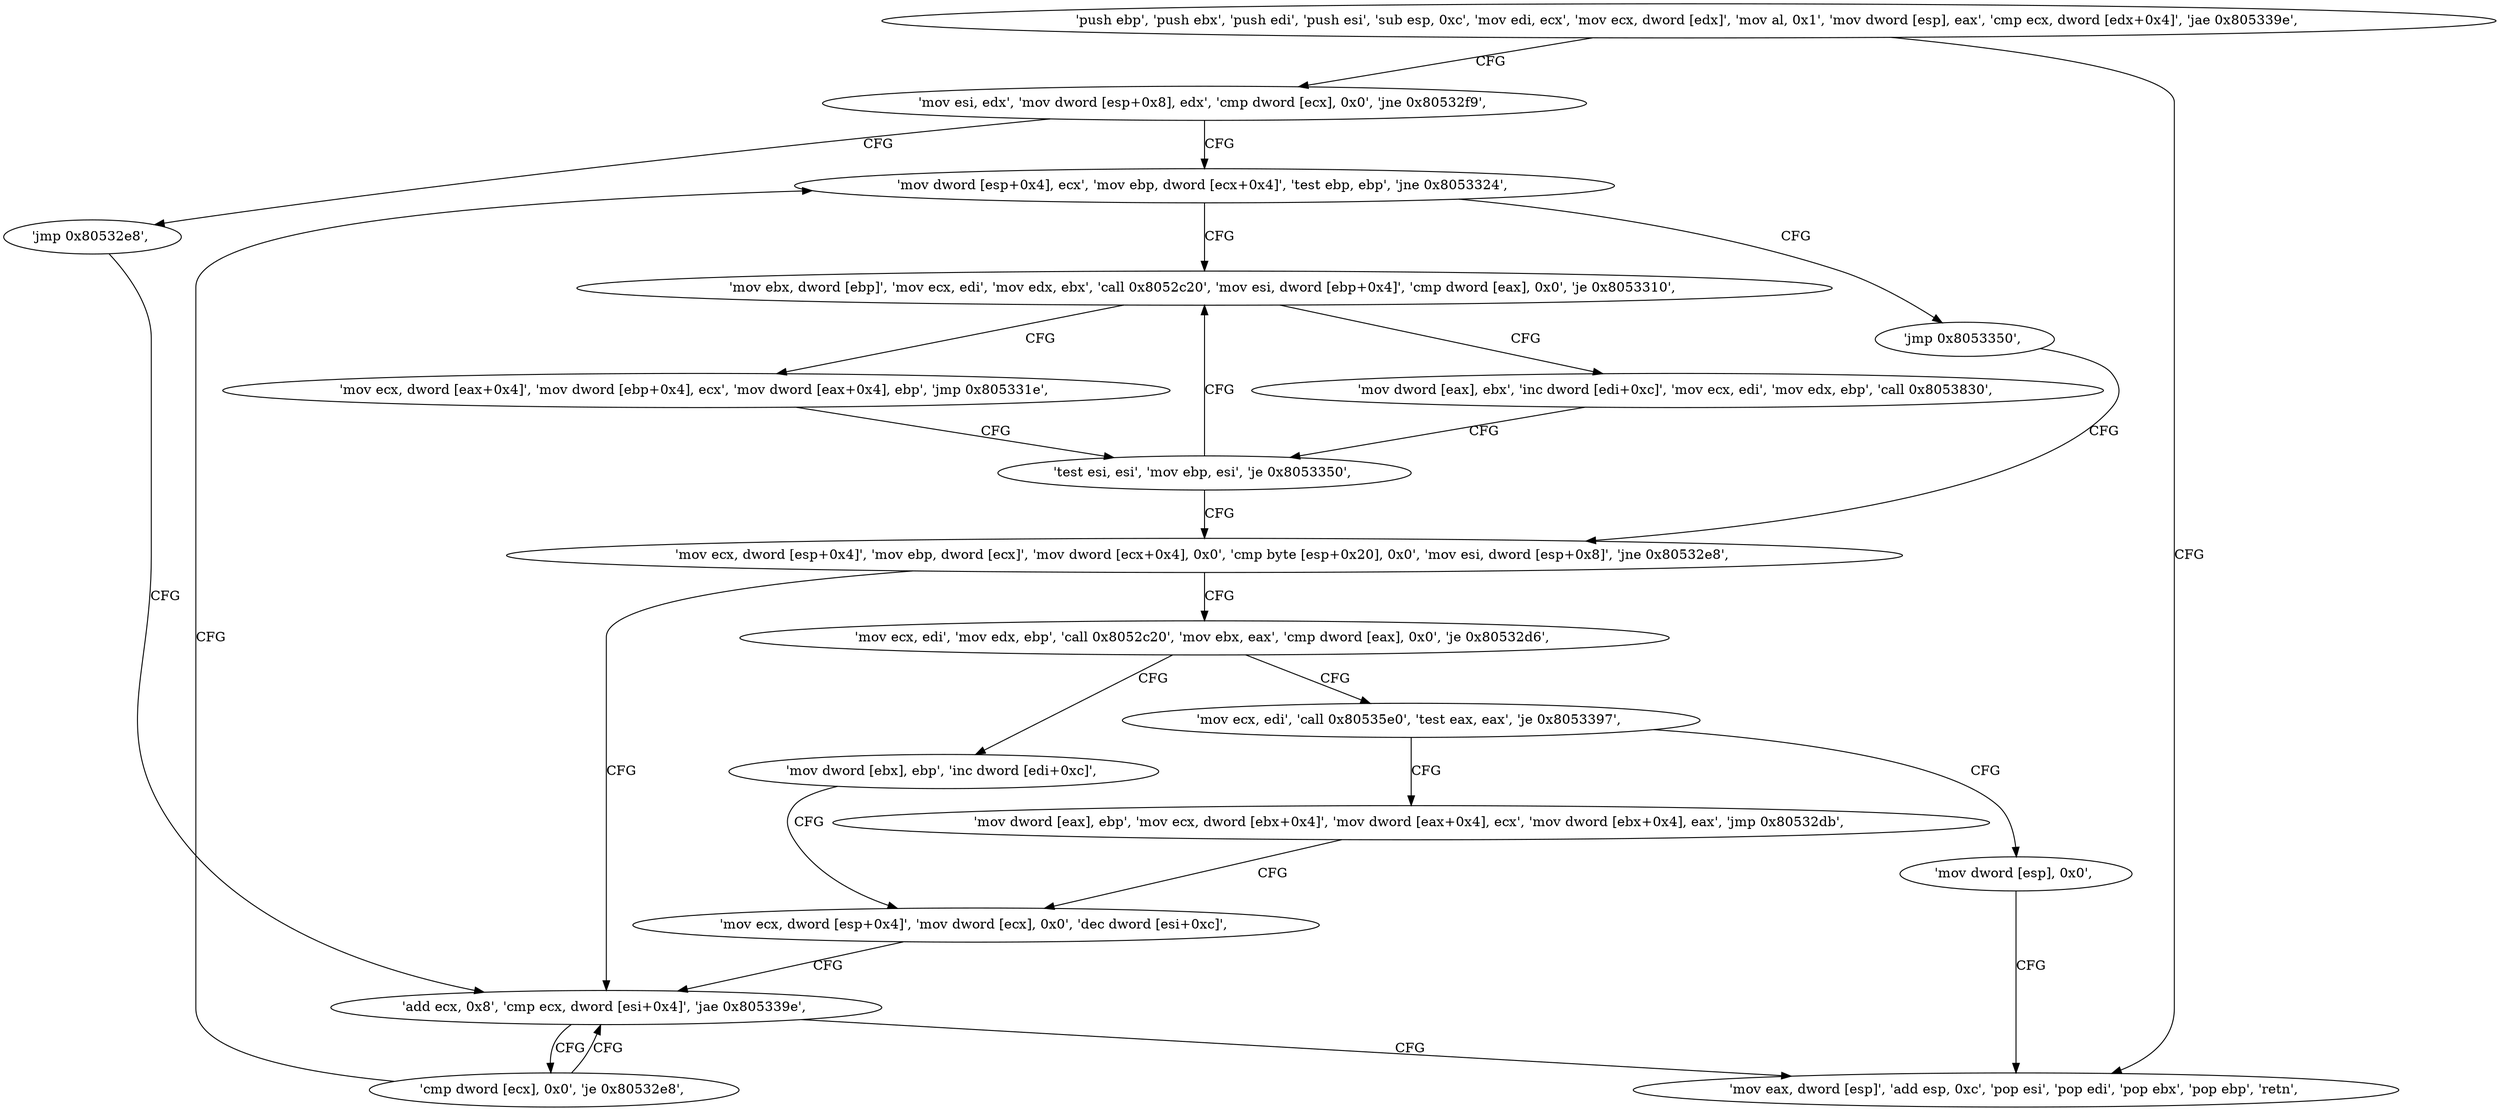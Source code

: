 digraph "func" {
"134558384" [label = "'push ebp', 'push ebx', 'push edi', 'push esi', 'sub esp, 0xc', 'mov edi, ecx', 'mov ecx, dword [edx]', 'mov al, 0x1', 'mov dword [esp], eax', 'cmp ecx, dword [edx+0x4]', 'jae 0x805339e', " ]
"134558622" [label = "'mov eax, dword [esp]', 'add esp, 0xc', 'pop esi', 'pop edi', 'pop ebx', 'pop ebp', 'retn', " ]
"134558409" [label = "'mov esi, edx', 'mov dword [esp+0x8], edx', 'cmp dword [ecx], 0x0', 'jne 0x80532f9', " ]
"134558457" [label = "'mov dword [esp+0x4], ecx', 'mov ebp, dword [ecx+0x4]', 'test ebp, ebp', 'jne 0x8053324', " ]
"134558420" [label = "'jmp 0x80532e8', " ]
"134558500" [label = "'mov ebx, dword [ebp]', 'mov ecx, edi', 'mov edx, ebx', 'call 0x8052c20', 'mov esi, dword [ebp+0x4]', 'cmp dword [eax], 0x0', 'je 0x8053310', " ]
"134558468" [label = "'jmp 0x8053350', " ]
"134558440" [label = "'add ecx, 0x8', 'cmp ecx, dword [esi+0x4]', 'jae 0x805339e', " ]
"134558480" [label = "'mov dword [eax], ebx', 'inc dword [edi+0xc]', 'mov ecx, edi', 'mov edx, ebp', 'call 0x8053830', " ]
"134558520" [label = "'mov ecx, dword [eax+0x4]', 'mov dword [ebp+0x4], ecx', 'mov dword [eax+0x4], ebp', 'jmp 0x805331e', " ]
"134558544" [label = "'mov ecx, dword [esp+0x4]', 'mov ebp, dword [ecx]', 'mov dword [ecx+0x4], 0x0', 'cmp byte [esp+0x20], 0x0', 'mov esi, dword [esp+0x8]', 'jne 0x80532e8', " ]
"134558452" [label = "'cmp dword [ecx], 0x0', 'je 0x80532e8', " ]
"134558494" [label = "'test esi, esi', 'mov ebp, esi', 'je 0x8053350', " ]
"134558568" [label = "'mov ecx, edi', 'mov edx, ebp', 'call 0x8052c20', 'mov ebx, eax', 'cmp dword [eax], 0x0', 'je 0x80532d6', " ]
"134558422" [label = "'mov dword [ebx], ebp', 'inc dword [edi+0xc]', " ]
"134558588" [label = "'mov ecx, edi', 'call 0x80535e0', 'test eax, eax', 'je 0x8053397', " ]
"134558427" [label = "'mov ecx, dword [esp+0x4]', 'mov dword [ecx], 0x0', 'dec dword [esi+0xc]', " ]
"134558615" [label = "'mov dword [esp], 0x0', " ]
"134558599" [label = "'mov dword [eax], ebp', 'mov ecx, dword [ebx+0x4]', 'mov dword [eax+0x4], ecx', 'mov dword [ebx+0x4], eax', 'jmp 0x80532db', " ]
"134558384" -> "134558622" [ label = "CFG" ]
"134558384" -> "134558409" [ label = "CFG" ]
"134558409" -> "134558457" [ label = "CFG" ]
"134558409" -> "134558420" [ label = "CFG" ]
"134558457" -> "134558500" [ label = "CFG" ]
"134558457" -> "134558468" [ label = "CFG" ]
"134558420" -> "134558440" [ label = "CFG" ]
"134558500" -> "134558480" [ label = "CFG" ]
"134558500" -> "134558520" [ label = "CFG" ]
"134558468" -> "134558544" [ label = "CFG" ]
"134558440" -> "134558622" [ label = "CFG" ]
"134558440" -> "134558452" [ label = "CFG" ]
"134558480" -> "134558494" [ label = "CFG" ]
"134558520" -> "134558494" [ label = "CFG" ]
"134558544" -> "134558440" [ label = "CFG" ]
"134558544" -> "134558568" [ label = "CFG" ]
"134558452" -> "134558440" [ label = "CFG" ]
"134558452" -> "134558457" [ label = "CFG" ]
"134558494" -> "134558544" [ label = "CFG" ]
"134558494" -> "134558500" [ label = "CFG" ]
"134558568" -> "134558422" [ label = "CFG" ]
"134558568" -> "134558588" [ label = "CFG" ]
"134558422" -> "134558427" [ label = "CFG" ]
"134558588" -> "134558615" [ label = "CFG" ]
"134558588" -> "134558599" [ label = "CFG" ]
"134558427" -> "134558440" [ label = "CFG" ]
"134558615" -> "134558622" [ label = "CFG" ]
"134558599" -> "134558427" [ label = "CFG" ]
}
